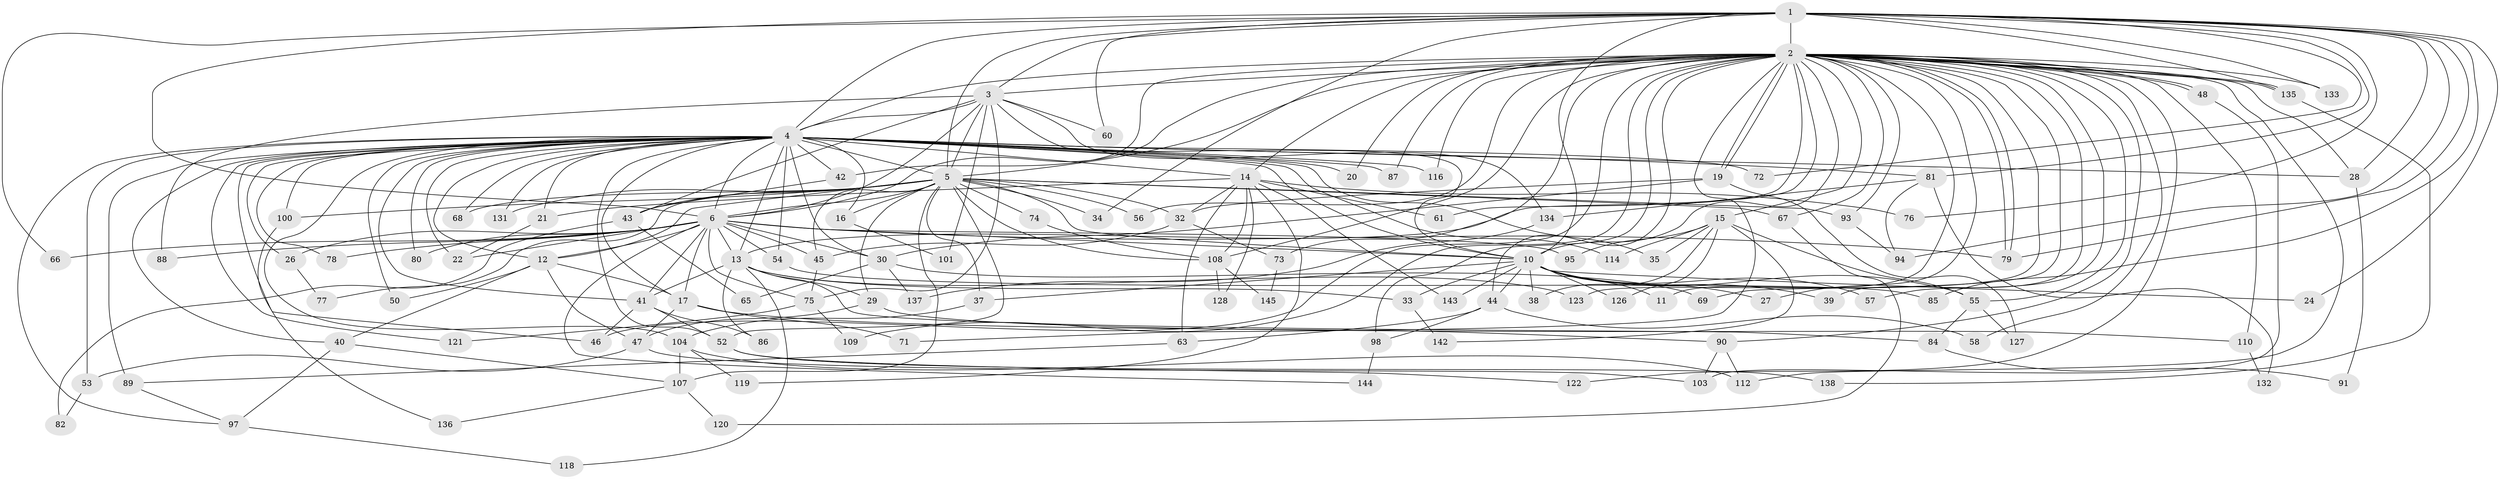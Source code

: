 // original degree distribution, {22: 0.02054794520547945, 36: 0.00684931506849315, 15: 0.00684931506849315, 24: 0.0136986301369863, 25: 0.00684931506849315, 32: 0.00684931506849315, 16: 0.00684931506849315, 2: 0.4931506849315068, 5: 0.0547945205479452, 6: 0.03424657534246575, 11: 0.00684931506849315, 7: 0.00684931506849315, 3: 0.2191780821917808, 4: 0.11643835616438356}
// Generated by graph-tools (version 1.1) at 2025/41/03/06/25 10:41:36]
// undirected, 113 vertices, 256 edges
graph export_dot {
graph [start="1"]
  node [color=gray90,style=filled];
  1 [super="+36"];
  2 [super="+8"];
  3 [super="+31"];
  4 [super="+7"];
  5 [super="+9"];
  6 [super="+96"];
  10 [super="+18"];
  11;
  12 [super="+49"];
  13 [super="+25"];
  14 [super="+129"];
  15 [super="+59"];
  16;
  17 [super="+23"];
  19;
  20;
  21;
  22 [super="+99"];
  24;
  26;
  27;
  28 [super="+125"];
  29;
  30 [super="+106"];
  32 [super="+92"];
  33;
  34;
  35;
  37;
  38;
  39;
  40;
  41 [super="+62"];
  42;
  43 [super="+51"];
  44;
  45 [super="+70"];
  46 [super="+117"];
  47 [super="+83"];
  48 [super="+64"];
  50;
  52 [super="+102"];
  53;
  54;
  55;
  56;
  57;
  58;
  60;
  61;
  63;
  65;
  66;
  67;
  68;
  69;
  71;
  72;
  73;
  74;
  75 [super="+105"];
  76;
  77;
  78;
  79 [super="+140"];
  80;
  81;
  82;
  84;
  85;
  86;
  87;
  88;
  89;
  90 [super="+141"];
  91;
  93;
  94 [super="+115"];
  95;
  97 [super="+130"];
  98;
  100;
  101;
  103 [super="+113"];
  104 [super="+111"];
  107 [super="+139"];
  108 [super="+124"];
  109;
  110;
  112;
  114;
  116;
  118;
  119;
  120;
  121;
  122;
  123;
  126;
  127;
  128;
  131;
  132;
  133;
  134;
  135 [super="+146"];
  136;
  137;
  138;
  142;
  143;
  144;
  145;
  1 -- 2 [weight=2];
  1 -- 3;
  1 -- 4 [weight=2];
  1 -- 5 [weight=3];
  1 -- 6;
  1 -- 10;
  1 -- 24;
  1 -- 28;
  1 -- 34;
  1 -- 60;
  1 -- 66;
  1 -- 72;
  1 -- 76;
  1 -- 81;
  1 -- 85;
  1 -- 135;
  1 -- 94;
  1 -- 133;
  1 -- 79;
  2 -- 3 [weight=2];
  2 -- 4 [weight=4];
  2 -- 5 [weight=4];
  2 -- 6 [weight=2];
  2 -- 10 [weight=2];
  2 -- 11;
  2 -- 14;
  2 -- 15 [weight=2];
  2 -- 19;
  2 -- 19;
  2 -- 28;
  2 -- 39;
  2 -- 42;
  2 -- 44;
  2 -- 48 [weight=2];
  2 -- 48;
  2 -- 55;
  2 -- 56;
  2 -- 57;
  2 -- 58;
  2 -- 61;
  2 -- 71;
  2 -- 73;
  2 -- 79;
  2 -- 79;
  2 -- 93;
  2 -- 112;
  2 -- 116;
  2 -- 133;
  2 -- 135;
  2 -- 135;
  2 -- 108;
  2 -- 67;
  2 -- 69;
  2 -- 13;
  2 -- 20;
  2 -- 87;
  2 -- 90;
  2 -- 27;
  2 -- 98;
  2 -- 109;
  2 -- 46;
  2 -- 110;
  2 -- 122;
  2 -- 123;
  3 -- 4 [weight=3];
  3 -- 5 [weight=2];
  3 -- 6;
  3 -- 10;
  3 -- 60;
  3 -- 75;
  3 -- 88;
  3 -- 101;
  3 -- 134;
  3 -- 43;
  4 -- 5 [weight=4];
  4 -- 6 [weight=2];
  4 -- 10 [weight=2];
  4 -- 17;
  4 -- 21;
  4 -- 22;
  4 -- 40;
  4 -- 42;
  4 -- 46;
  4 -- 50;
  4 -- 68;
  4 -- 72;
  4 -- 78;
  4 -- 87;
  4 -- 97;
  4 -- 131;
  4 -- 12;
  4 -- 13;
  4 -- 14;
  4 -- 16;
  4 -- 80;
  4 -- 81;
  4 -- 20;
  4 -- 89;
  4 -- 26;
  4 -- 30;
  4 -- 35;
  4 -- 100;
  4 -- 104 [weight=2];
  4 -- 41;
  4 -- 114;
  4 -- 52;
  4 -- 53;
  4 -- 54;
  4 -- 116;
  4 -- 121;
  4 -- 28;
  5 -- 6 [weight=2];
  5 -- 10 [weight=3];
  5 -- 12;
  5 -- 16;
  5 -- 29;
  5 -- 32;
  5 -- 37;
  5 -- 56;
  5 -- 68;
  5 -- 74 [weight=2];
  5 -- 77;
  5 -- 93;
  5 -- 108;
  5 -- 131;
  5 -- 34;
  5 -- 67;
  5 -- 100;
  5 -- 43;
  5 -- 45;
  5 -- 107;
  5 -- 52;
  6 -- 10;
  6 -- 26;
  6 -- 30;
  6 -- 41;
  6 -- 45;
  6 -- 54;
  6 -- 66;
  6 -- 75;
  6 -- 78;
  6 -- 80;
  6 -- 88;
  6 -- 95;
  6 -- 144;
  6 -- 79;
  6 -- 13;
  6 -- 22;
  6 -- 17;
  6 -- 12;
  10 -- 11;
  10 -- 24;
  10 -- 27;
  10 -- 33;
  10 -- 37;
  10 -- 38;
  10 -- 39;
  10 -- 44;
  10 -- 55;
  10 -- 57;
  10 -- 126;
  10 -- 143;
  12 -- 17;
  12 -- 40;
  12 -- 50;
  12 -- 47;
  13 -- 29;
  13 -- 84;
  13 -- 118;
  13 -- 33;
  13 -- 86;
  13 -- 123;
  13 -- 41;
  14 -- 21;
  14 -- 61;
  14 -- 63;
  14 -- 76;
  14 -- 119;
  14 -- 128;
  14 -- 143;
  14 -- 32;
  14 -- 108;
  15 -- 35;
  15 -- 38;
  15 -- 95;
  15 -- 142;
  15 -- 114;
  15 -- 55;
  15 -- 126;
  16 -- 101;
  17 -- 71;
  17 -- 90;
  17 -- 47;
  19 -- 32;
  19 -- 127;
  19 -- 30;
  21 -- 22;
  26 -- 77;
  28 -- 91;
  29 -- 47;
  29 -- 110;
  30 -- 65;
  30 -- 69;
  30 -- 137;
  32 -- 45;
  32 -- 73;
  33 -- 142;
  37 -- 104;
  40 -- 107;
  40 -- 97;
  41 -- 52;
  41 -- 86;
  41 -- 46;
  42 -- 43;
  43 -- 82;
  43 -- 65;
  44 -- 58;
  44 -- 63;
  44 -- 98;
  45 -- 75;
  47 -- 53;
  47 -- 103;
  48 -- 103;
  52 -- 122;
  52 -- 138;
  53 -- 82;
  54 -- 85;
  55 -- 84;
  55 -- 127;
  63 -- 89;
  67 -- 120;
  73 -- 145;
  74 -- 108;
  75 -- 109;
  75 -- 121;
  81 -- 94;
  81 -- 132;
  81 -- 134;
  84 -- 91;
  89 -- 97;
  90 -- 103;
  90 -- 112;
  93 -- 94;
  97 -- 118;
  98 -- 144;
  100 -- 136;
  104 -- 107;
  104 -- 112;
  104 -- 119;
  107 -- 120;
  107 -- 136;
  108 -- 128;
  108 -- 145;
  110 -- 132;
  134 -- 137;
  135 -- 138;
}
